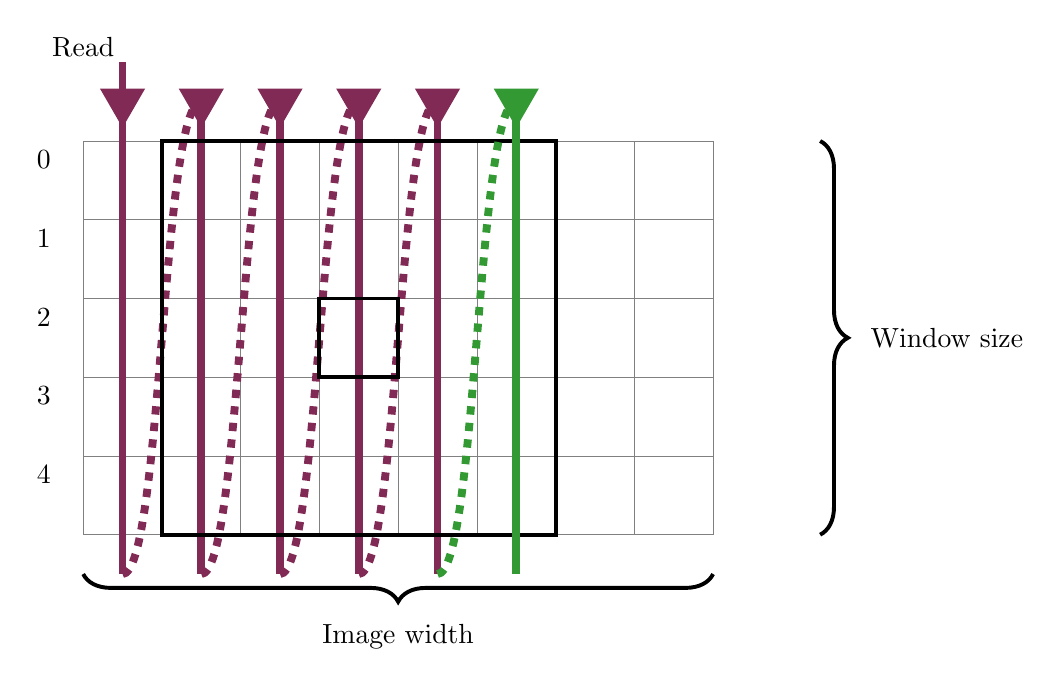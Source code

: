 % \tikzsetnextfilename{system-overview}
\begin{tikzpicture}[
    rounded corners=0mm,
    triangle/.style = {fill=blue!20, regular polygon, regular polygon sides=3 },
    node rotated/.style = {rotate=180},
    border rotated/.style = {shape border rotate=180}
]
    %coordinates
    \coordinate (orig)      at (0,0);

    \begin{pgfonlayer}{main}
        
        % Write arrows
        % \draw[draw=blue,line width=1.5mm] (8,4.5) .. controls (8,4) and (-1,4) .. (-1,3.5);
        % \path[draw=blue,line width=1.5mm] ($(-1,3.5)$) -- ($(8,3.5)$) node[anchor=east] {};

        % Write path
        % \path[draw={rgb:red,1;green,2;blue,3},line width=1.0mm] ($(-2,4.5)$)  -- ($(9,4.5)$);
        % \path[draw={rgb:red,1;green,2;blue,3},line width=1.0mm]  (-1,3.5) -- ($(9,3.5)$) ;
        % \path[draw={rgb:red,1;green,2;blue,3},line width=1.0mm]  (-1,2.5) -- ($(9,2.5)$) ;
        % \path[draw={rgb:red,1;green,2;blue,3},line width=1.0mm]  (-1,1.5) -- ($(9,1.5)$) ;
        % \path[draw={rgb:red,1;green,2;blue,3},line width=1.0mm]  (-1,0.5) -- ($(9,0.5)$);
        % \path[draw={rgb:red,1;green,2;blue,3},line width=1.0mm,dashed] ($(9,4.5)$)  .. controls (9,4) and (-1,4) .. (-1,3.5);
        % \path[draw={rgb:red,1;green,2;blue,3},line width=1.0mm,dashed] ($(9,3.5)$)  .. controls (9,3) and (-1,3) .. (-1,2.5);
        % \path[draw={rgb:red,1;green,2;blue,3},line width=1.0mm,dashed] ($(9,2.5)$)  .. controls (9,2) and (-1,2) .. (-1,1.5);
        % \path[draw={rgb:red,1;green,2;blue,3},line width=1.0mm,dashed] ($(9,1.5)$)  .. controls (9,1) and (-1,1) .. (-1,0.5);
        % % Write triangles
        % \node[triangle,shape border rotate=270, fill={rgb:red,1;green,2;blue,3},minimum size=0.1cm] at (-1,0.5) {};
        % \node[triangle,shape border rotate=270, fill={rgb:red,1;green,2;blue,3},minimum size=0.1cm] at (-1,1.5) {};
        % \node[triangle,shape border rotate=270, fill={rgb:red,1;green,2;blue,3},minimum size=0.1cm] at (-1,2.5) {};
        % \node[triangle,shape border rotate=270, fill={rgb:red,1;green,2;blue,3},minimum size=0.1cm] at (-1,3.5) {};
        % \node[triangle,shape border rotate=270, fill={rgb:red,1;green,2;blue,3},minimum size=0.1cm] at (-1,4.5) {};
        
        % Read path
        \path[draw={rgb:red,3;green,1;blue,2},line width=1.0mm]  (0.5,6)  -- (0.5,-0.5);
        \path[draw={rgb:red,3;green,1;blue,2},line width=1.0mm]  (1.5,5.5)  -- (1.5,-0.5);
        \path[draw={rgb:red,3;green,1;blue,2},line width=1.0mm]  (2.5,5.5)  -- (2.5,-0.5);
        \path[draw={rgb:red,3;green,1;blue,2},line width=1.0mm]  (3.5,5.5)  -- (3.5,-0.5);
        \path[draw={rgb:red,3;green,1;blue,2},line width=1.0mm]  (4.5,5.5)  -- (4.5,-0.5);

        \path[draw={rgb:red,3;green,1;blue,2},line width=1.0mm,dashed] (0.5,-0.5)  .. controls (1,-0.5) and (1,5.5) .. (1.5,5.5);
        \path[draw={rgb:red,3;green,1;blue,2},line width=1.0mm,dashed] (1.5,-0.5)  .. controls (2,-0.5) and (2,5.5) .. (2.5,5.5);
        \path[draw={rgb:red,3;green,1;blue,2},line width=1.0mm,dashed] (2.5,-0.5)  .. controls (3,-0.5) and (3,5.5) .. (3.5,5.5);
        \path[draw={rgb:red,3;green,1;blue,2},line width=1.0mm,dashed] (3.5,-0.5)  .. controls (4,-0.5) and (4,5.5) .. (4.5,5.5);
        % Read triangles
        \node[triangle, border rotated, fill={rgb:red,3;green,1;blue,2},minimum size=0.1cm] at (0.5,5.5) {};
        \node[triangle, border rotated, fill={rgb:red,3;green,1;blue,2},minimum size=0.1cm] at (1.5,5.5) {};
        \node[triangle, border rotated, fill={rgb:red,3;green,1;blue,2},minimum size=0.1cm] at (2.5,5.5) {};
        \node[triangle, border rotated, fill={rgb:red,3;green,1;blue,2},minimum size=0.1cm] at (3.5,5.5) {};
        \node[triangle, border rotated, fill={rgb:red,3;green,1;blue,2},minimum size=0.1cm] at (4.5,5.5) {};

        % Text
        % \node[] (write) at (-2,5) {Write};
        \node[] (read) at (0,6.2) {Read};

        % Braces
        \draw [line width=0.5mm,decorate,decoration={brace,amplitude=10pt},xshift=-4pt,yshift=0pt] (9.5,5) -- (9.5,0) node [black,midway,xshift=0.5cm,anchor=west] {Window size};
        \draw [line width=0.5mm,decorate,decoration={brace,amplitude=10pt},xshift=-0pt,yshift=0pt] (8,-0.5) -- (0,-0.5) node [black,midway,yshift=-0.5cm,anchor=north] {Image width};
        
        % Center pixel
        \draw[black,line width=0.5mm] (3,2) rectangle (4,3);
        % Window size
        \draw[black,line width=0.5mm] (1,0) rectangle (6,5);

        % Growth X
        \path[draw={rgb:red,1;green,3;blue,1},line width=1.0mm]  (5.5,5.5)  -- (5.5,-0.5);
        \path[draw={rgb:red,1;green,3;blue,1},line width=1.0mm,dashed] (4.5,-0.5)  .. controls (5,-0.5) and (5,5.5) .. (5.5,5.5);
        \node[triangle, border rotated, fill={rgb:red,1;green,3;blue,1},minimum size=0.1cm] at (5.5,5.5) {};

        % Axis
        \foreach \x in {0,1,2,3,4}
            \node[anchor=north] at ($(-0.5,5)-(0,\x)$)  {$\x$};
    \end{pgfonlayer}

    % Foreground
    \begin{pgfonlayer}{foreground}
        
    \end{pgfonlayer} 

    % Background
    \begin{pgfonlayer}{background}
        % Grid
        \draw[step=1cm,gray,very thin] (0,0) grid (8,5);
    \end{pgfonlayer} 

\end{tikzpicture}